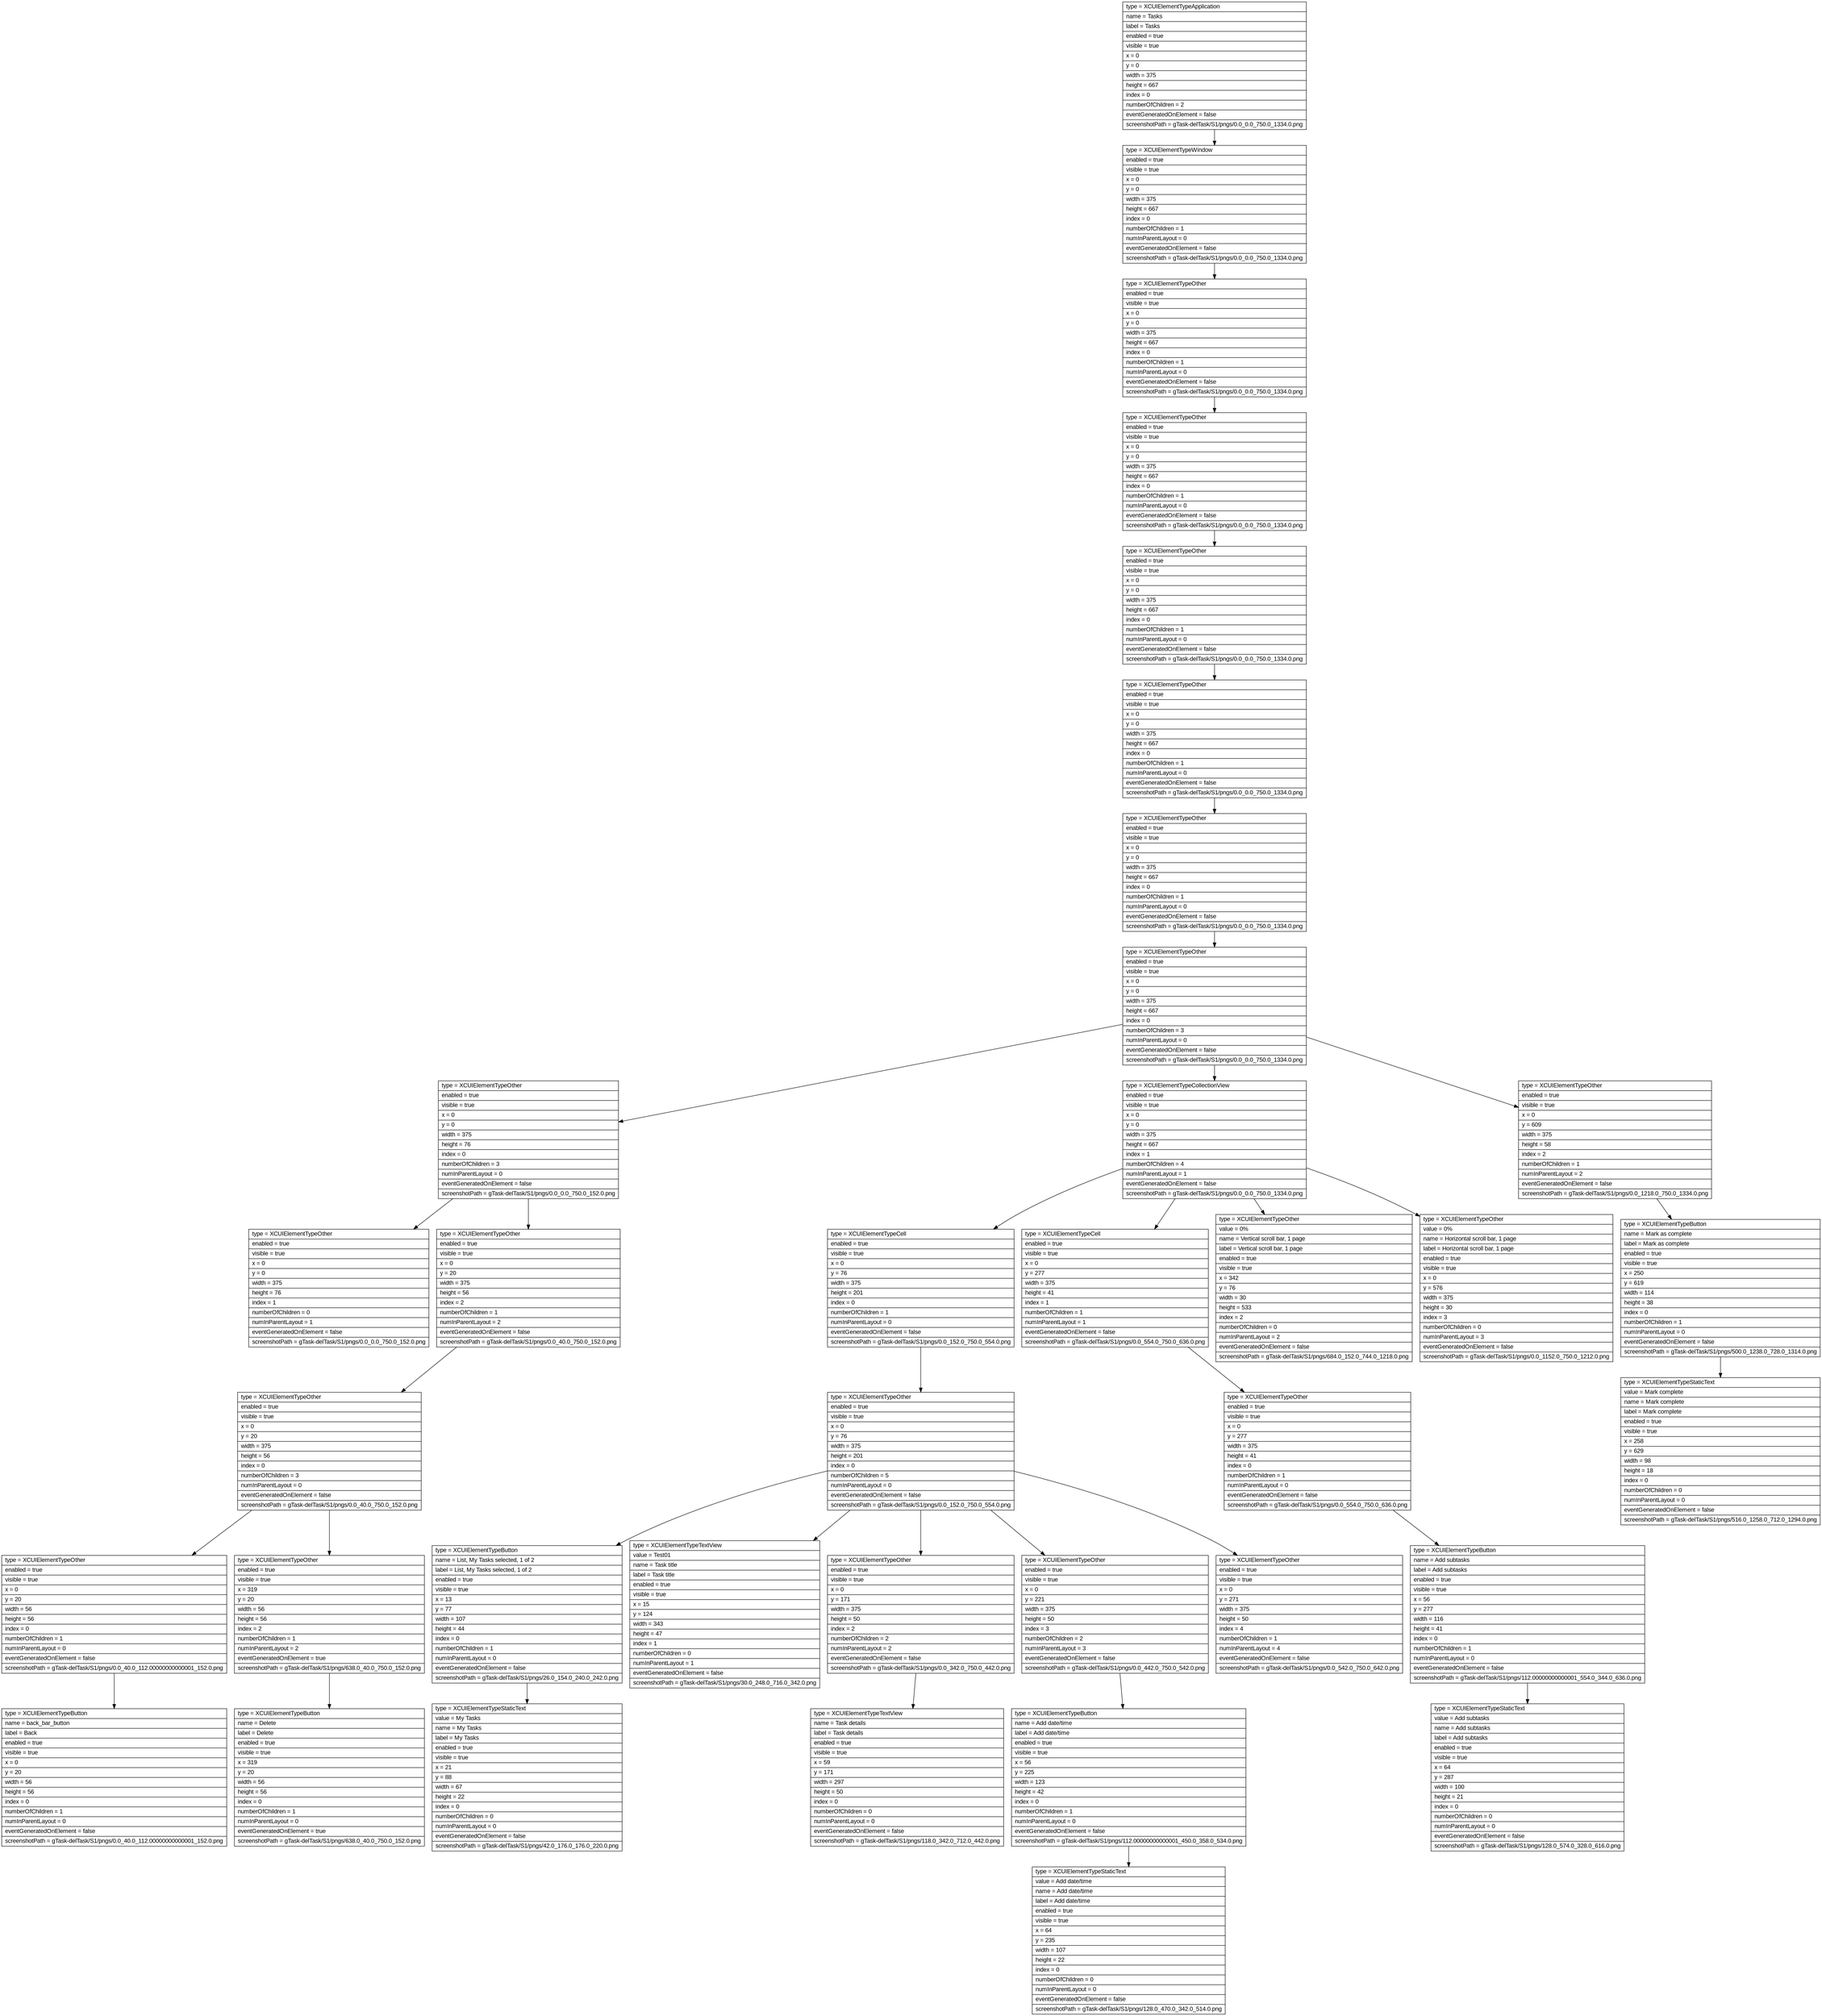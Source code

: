digraph Layout {

	node [shape=record fontname=Arial];

	0	[label="{type = XCUIElementTypeApplication\l|name = Tasks\l|label = Tasks\l|enabled = true\l|visible = true\l|x = 0\l|y = 0\l|width = 375\l|height = 667\l|index = 0\l|numberOfChildren = 2\l|eventGeneratedOnElement = false \l|screenshotPath = gTask-delTask/S1/pngs/0.0_0.0_750.0_1334.0.png\l}"]
	1	[label="{type = XCUIElementTypeWindow\l|enabled = true\l|visible = true\l|x = 0\l|y = 0\l|width = 375\l|height = 667\l|index = 0\l|numberOfChildren = 1\l|numInParentLayout = 0\l|eventGeneratedOnElement = false \l|screenshotPath = gTask-delTask/S1/pngs/0.0_0.0_750.0_1334.0.png\l}"]
	2	[label="{type = XCUIElementTypeOther\l|enabled = true\l|visible = true\l|x = 0\l|y = 0\l|width = 375\l|height = 667\l|index = 0\l|numberOfChildren = 1\l|numInParentLayout = 0\l|eventGeneratedOnElement = false \l|screenshotPath = gTask-delTask/S1/pngs/0.0_0.0_750.0_1334.0.png\l}"]
	3	[label="{type = XCUIElementTypeOther\l|enabled = true\l|visible = true\l|x = 0\l|y = 0\l|width = 375\l|height = 667\l|index = 0\l|numberOfChildren = 1\l|numInParentLayout = 0\l|eventGeneratedOnElement = false \l|screenshotPath = gTask-delTask/S1/pngs/0.0_0.0_750.0_1334.0.png\l}"]
	4	[label="{type = XCUIElementTypeOther\l|enabled = true\l|visible = true\l|x = 0\l|y = 0\l|width = 375\l|height = 667\l|index = 0\l|numberOfChildren = 1\l|numInParentLayout = 0\l|eventGeneratedOnElement = false \l|screenshotPath = gTask-delTask/S1/pngs/0.0_0.0_750.0_1334.0.png\l}"]
	5	[label="{type = XCUIElementTypeOther\l|enabled = true\l|visible = true\l|x = 0\l|y = 0\l|width = 375\l|height = 667\l|index = 0\l|numberOfChildren = 1\l|numInParentLayout = 0\l|eventGeneratedOnElement = false \l|screenshotPath = gTask-delTask/S1/pngs/0.0_0.0_750.0_1334.0.png\l}"]
	6	[label="{type = XCUIElementTypeOther\l|enabled = true\l|visible = true\l|x = 0\l|y = 0\l|width = 375\l|height = 667\l|index = 0\l|numberOfChildren = 1\l|numInParentLayout = 0\l|eventGeneratedOnElement = false \l|screenshotPath = gTask-delTask/S1/pngs/0.0_0.0_750.0_1334.0.png\l}"]
	7	[label="{type = XCUIElementTypeOther\l|enabled = true\l|visible = true\l|x = 0\l|y = 0\l|width = 375\l|height = 667\l|index = 0\l|numberOfChildren = 3\l|numInParentLayout = 0\l|eventGeneratedOnElement = false \l|screenshotPath = gTask-delTask/S1/pngs/0.0_0.0_750.0_1334.0.png\l}"]
	8	[label="{type = XCUIElementTypeOther\l|enabled = true\l|visible = true\l|x = 0\l|y = 0\l|width = 375\l|height = 76\l|index = 0\l|numberOfChildren = 3\l|numInParentLayout = 0\l|eventGeneratedOnElement = false \l|screenshotPath = gTask-delTask/S1/pngs/0.0_0.0_750.0_152.0.png\l}"]
	9	[label="{type = XCUIElementTypeCollectionView\l|enabled = true\l|visible = true\l|x = 0\l|y = 0\l|width = 375\l|height = 667\l|index = 1\l|numberOfChildren = 4\l|numInParentLayout = 1\l|eventGeneratedOnElement = false \l|screenshotPath = gTask-delTask/S1/pngs/0.0_0.0_750.0_1334.0.png\l}"]
	10	[label="{type = XCUIElementTypeOther\l|enabled = true\l|visible = true\l|x = 0\l|y = 609\l|width = 375\l|height = 58\l|index = 2\l|numberOfChildren = 1\l|numInParentLayout = 2\l|eventGeneratedOnElement = false \l|screenshotPath = gTask-delTask/S1/pngs/0.0_1218.0_750.0_1334.0.png\l}"]
	11	[label="{type = XCUIElementTypeOther\l|enabled = true\l|visible = true\l|x = 0\l|y = 0\l|width = 375\l|height = 76\l|index = 1\l|numberOfChildren = 0\l|numInParentLayout = 1\l|eventGeneratedOnElement = false \l|screenshotPath = gTask-delTask/S1/pngs/0.0_0.0_750.0_152.0.png\l}"]
	12	[label="{type = XCUIElementTypeOther\l|enabled = true\l|visible = true\l|x = 0\l|y = 20\l|width = 375\l|height = 56\l|index = 2\l|numberOfChildren = 1\l|numInParentLayout = 2\l|eventGeneratedOnElement = false \l|screenshotPath = gTask-delTask/S1/pngs/0.0_40.0_750.0_152.0.png\l}"]
	13	[label="{type = XCUIElementTypeCell\l|enabled = true\l|visible = true\l|x = 0\l|y = 76\l|width = 375\l|height = 201\l|index = 0\l|numberOfChildren = 1\l|numInParentLayout = 0\l|eventGeneratedOnElement = false \l|screenshotPath = gTask-delTask/S1/pngs/0.0_152.0_750.0_554.0.png\l}"]
	14	[label="{type = XCUIElementTypeCell\l|enabled = true\l|visible = true\l|x = 0\l|y = 277\l|width = 375\l|height = 41\l|index = 1\l|numberOfChildren = 1\l|numInParentLayout = 1\l|eventGeneratedOnElement = false \l|screenshotPath = gTask-delTask/S1/pngs/0.0_554.0_750.0_636.0.png\l}"]
	15	[label="{type = XCUIElementTypeOther\l|value = 0%\l|name = Vertical scroll bar, 1 page\l|label = Vertical scroll bar, 1 page\l|enabled = true\l|visible = true\l|x = 342\l|y = 76\l|width = 30\l|height = 533\l|index = 2\l|numberOfChildren = 0\l|numInParentLayout = 2\l|eventGeneratedOnElement = false \l|screenshotPath = gTask-delTask/S1/pngs/684.0_152.0_744.0_1218.0.png\l}"]
	16	[label="{type = XCUIElementTypeOther\l|value = 0%\l|name = Horizontal scroll bar, 1 page\l|label = Horizontal scroll bar, 1 page\l|enabled = true\l|visible = true\l|x = 0\l|y = 576\l|width = 375\l|height = 30\l|index = 3\l|numberOfChildren = 0\l|numInParentLayout = 3\l|eventGeneratedOnElement = false \l|screenshotPath = gTask-delTask/S1/pngs/0.0_1152.0_750.0_1212.0.png\l}"]
	17	[label="{type = XCUIElementTypeButton\l|name = Mark as complete\l|label = Mark as complete\l|enabled = true\l|visible = true\l|x = 250\l|y = 619\l|width = 114\l|height = 38\l|index = 0\l|numberOfChildren = 1\l|numInParentLayout = 0\l|eventGeneratedOnElement = false \l|screenshotPath = gTask-delTask/S1/pngs/500.0_1238.0_728.0_1314.0.png\l}"]
	18	[label="{type = XCUIElementTypeOther\l|enabled = true\l|visible = true\l|x = 0\l|y = 20\l|width = 375\l|height = 56\l|index = 0\l|numberOfChildren = 3\l|numInParentLayout = 0\l|eventGeneratedOnElement = false \l|screenshotPath = gTask-delTask/S1/pngs/0.0_40.0_750.0_152.0.png\l}"]
	19	[label="{type = XCUIElementTypeOther\l|enabled = true\l|visible = true\l|x = 0\l|y = 76\l|width = 375\l|height = 201\l|index = 0\l|numberOfChildren = 5\l|numInParentLayout = 0\l|eventGeneratedOnElement = false \l|screenshotPath = gTask-delTask/S1/pngs/0.0_152.0_750.0_554.0.png\l}"]
	20	[label="{type = XCUIElementTypeOther\l|enabled = true\l|visible = true\l|x = 0\l|y = 277\l|width = 375\l|height = 41\l|index = 0\l|numberOfChildren = 1\l|numInParentLayout = 0\l|eventGeneratedOnElement = false \l|screenshotPath = gTask-delTask/S1/pngs/0.0_554.0_750.0_636.0.png\l}"]
	21	[label="{type = XCUIElementTypeStaticText\l|value = Mark complete\l|name = Mark complete\l|label = Mark complete\l|enabled = true\l|visible = true\l|x = 258\l|y = 629\l|width = 98\l|height = 18\l|index = 0\l|numberOfChildren = 0\l|numInParentLayout = 0\l|eventGeneratedOnElement = false \l|screenshotPath = gTask-delTask/S1/pngs/516.0_1258.0_712.0_1294.0.png\l}"]
	22	[label="{type = XCUIElementTypeOther\l|enabled = true\l|visible = true\l|x = 0\l|y = 20\l|width = 56\l|height = 56\l|index = 0\l|numberOfChildren = 1\l|numInParentLayout = 0\l|eventGeneratedOnElement = false \l|screenshotPath = gTask-delTask/S1/pngs/0.0_40.0_112.00000000000001_152.0.png\l}"]
	23	[label="{type = XCUIElementTypeOther\l|enabled = true\l|visible = true\l|x = 319\l|y = 20\l|width = 56\l|height = 56\l|index = 2\l|numberOfChildren = 1\l|numInParentLayout = 2\l|eventGeneratedOnElement = true \l|screenshotPath = gTask-delTask/S1/pngs/638.0_40.0_750.0_152.0.png\l}"]
	24	[label="{type = XCUIElementTypeButton\l|name = List, My Tasks selected, 1 of 2\l|label = List, My Tasks selected, 1 of 2\l|enabled = true\l|visible = true\l|x = 13\l|y = 77\l|width = 107\l|height = 44\l|index = 0\l|numberOfChildren = 1\l|numInParentLayout = 0\l|eventGeneratedOnElement = false \l|screenshotPath = gTask-delTask/S1/pngs/26.0_154.0_240.0_242.0.png\l}"]
	25	[label="{type = XCUIElementTypeTextView\l|value = Test01\l|name = Task title\l|label = Task title\l|enabled = true\l|visible = true\l|x = 15\l|y = 124\l|width = 343\l|height = 47\l|index = 1\l|numberOfChildren = 0\l|numInParentLayout = 1\l|eventGeneratedOnElement = false \l|screenshotPath = gTask-delTask/S1/pngs/30.0_248.0_716.0_342.0.png\l}"]
	26	[label="{type = XCUIElementTypeOther\l|enabled = true\l|visible = true\l|x = 0\l|y = 171\l|width = 375\l|height = 50\l|index = 2\l|numberOfChildren = 2\l|numInParentLayout = 2\l|eventGeneratedOnElement = false \l|screenshotPath = gTask-delTask/S1/pngs/0.0_342.0_750.0_442.0.png\l}"]
	27	[label="{type = XCUIElementTypeOther\l|enabled = true\l|visible = true\l|x = 0\l|y = 221\l|width = 375\l|height = 50\l|index = 3\l|numberOfChildren = 2\l|numInParentLayout = 3\l|eventGeneratedOnElement = false \l|screenshotPath = gTask-delTask/S1/pngs/0.0_442.0_750.0_542.0.png\l}"]
	28	[label="{type = XCUIElementTypeOther\l|enabled = true\l|visible = true\l|x = 0\l|y = 271\l|width = 375\l|height = 50\l|index = 4\l|numberOfChildren = 1\l|numInParentLayout = 4\l|eventGeneratedOnElement = false \l|screenshotPath = gTask-delTask/S1/pngs/0.0_542.0_750.0_642.0.png\l}"]
	29	[label="{type = XCUIElementTypeButton\l|name = Add subtasks\l|label = Add subtasks\l|enabled = true\l|visible = true\l|x = 56\l|y = 277\l|width = 116\l|height = 41\l|index = 0\l|numberOfChildren = 1\l|numInParentLayout = 0\l|eventGeneratedOnElement = false \l|screenshotPath = gTask-delTask/S1/pngs/112.00000000000001_554.0_344.0_636.0.png\l}"]
	30	[label="{type = XCUIElementTypeButton\l|name = back_bar_button\l|label = Back\l|enabled = true\l|visible = true\l|x = 0\l|y = 20\l|width = 56\l|height = 56\l|index = 0\l|numberOfChildren = 1\l|numInParentLayout = 0\l|eventGeneratedOnElement = false \l|screenshotPath = gTask-delTask/S1/pngs/0.0_40.0_112.00000000000001_152.0.png\l}"]
	31	[label="{type = XCUIElementTypeButton\l|name = Delete\l|label = Delete\l|enabled = true\l|visible = true\l|x = 319\l|y = 20\l|width = 56\l|height = 56\l|index = 0\l|numberOfChildren = 1\l|numInParentLayout = 0\l|eventGeneratedOnElement = true \l|screenshotPath = gTask-delTask/S1/pngs/638.0_40.0_750.0_152.0.png\l}"]
	32	[label="{type = XCUIElementTypeStaticText\l|value = My Tasks\l|name = My Tasks\l|label = My Tasks\l|enabled = true\l|visible = true\l|x = 21\l|y = 88\l|width = 67\l|height = 22\l|index = 0\l|numberOfChildren = 0\l|numInParentLayout = 0\l|eventGeneratedOnElement = false \l|screenshotPath = gTask-delTask/S1/pngs/42.0_176.0_176.0_220.0.png\l}"]
	33	[label="{type = XCUIElementTypeTextView\l|name = Task details\l|label = Task details\l|enabled = true\l|visible = true\l|x = 59\l|y = 171\l|width = 297\l|height = 50\l|index = 0\l|numberOfChildren = 0\l|numInParentLayout = 0\l|eventGeneratedOnElement = false \l|screenshotPath = gTask-delTask/S1/pngs/118.0_342.0_712.0_442.0.png\l}"]
	34	[label="{type = XCUIElementTypeButton\l|name = Add date/time\l|label = Add date/time\l|enabled = true\l|visible = true\l|x = 56\l|y = 225\l|width = 123\l|height = 42\l|index = 0\l|numberOfChildren = 1\l|numInParentLayout = 0\l|eventGeneratedOnElement = false \l|screenshotPath = gTask-delTask/S1/pngs/112.00000000000001_450.0_358.0_534.0.png\l}"]
	35	[label="{type = XCUIElementTypeStaticText\l|value = Add subtasks\l|name = Add subtasks\l|label = Add subtasks\l|enabled = true\l|visible = true\l|x = 64\l|y = 287\l|width = 100\l|height = 21\l|index = 0\l|numberOfChildren = 0\l|numInParentLayout = 0\l|eventGeneratedOnElement = false \l|screenshotPath = gTask-delTask/S1/pngs/128.0_574.0_328.0_616.0.png\l}"]
	36	[label="{type = XCUIElementTypeStaticText\l|value = Add date/time\l|name = Add date/time\l|label = Add date/time\l|enabled = true\l|visible = true\l|x = 64\l|y = 235\l|width = 107\l|height = 22\l|index = 0\l|numberOfChildren = 0\l|numInParentLayout = 0\l|eventGeneratedOnElement = false \l|screenshotPath = gTask-delTask/S1/pngs/128.0_470.0_342.0_514.0.png\l}"]


	0 -> 1
	1 -> 2
	2 -> 3
	3 -> 4
	4 -> 5
	5 -> 6
	6 -> 7
	7 -> 8
	7 -> 9
	7 -> 10
	8 -> 11
	8 -> 12
	9 -> 13
	9 -> 14
	9 -> 15
	9 -> 16
	10 -> 17
	12 -> 18
	13 -> 19
	14 -> 20
	17 -> 21
	18 -> 22
	18 -> 23
	19 -> 24
	19 -> 25
	19 -> 26
	19 -> 27
	19 -> 28
	20 -> 29
	22 -> 30
	23 -> 31
	24 -> 32
	26 -> 33
	27 -> 34
	29 -> 35
	34 -> 36


}